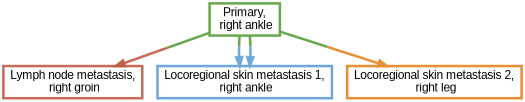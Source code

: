 digraph  {
dpi=600;size=3.5;
"Primary,\n right ankle" [color="#6aa84f", fillcolor=white, fontname=Arial, penwidth="3.0", shape=box];
"Lymph node metastasis,\n right groin" [color="#be5742e1", fillcolor=white, fontname=Arial, penwidth="3.0", shape=box];
"Locoregional skin metastasis 1,\n right ankle" [color="#6fa8dc", fillcolor=white, fontname=Arial, penwidth="3.0", shape=box];
"Locoregional skin metastasis 2,\n right leg" [color="#e69138", fillcolor=white, fontname=Arial, penwidth="3.0", shape=box];
"Primary,\n right ankle" -> "Lymph node metastasis,\n right groin"  [color="#6aa84f;0.5:#be5742e1", key=0, penwidth=3];
"Primary,\n right ankle" -> "Locoregional skin metastasis 1,\n right ankle"  [color="#6aa84f;0.5:#6fa8dc", key=0, penwidth=3];
"Primary,\n right ankle" -> "Locoregional skin metastasis 1,\n right ankle"  [color="#6aa84f;0.5:#6fa8dc", key=1, penwidth=3];
"Primary,\n right ankle" -> "Locoregional skin metastasis 2,\n right leg"  [color="#6aa84f;0.5:#e69138", key=0, penwidth=3];
}
